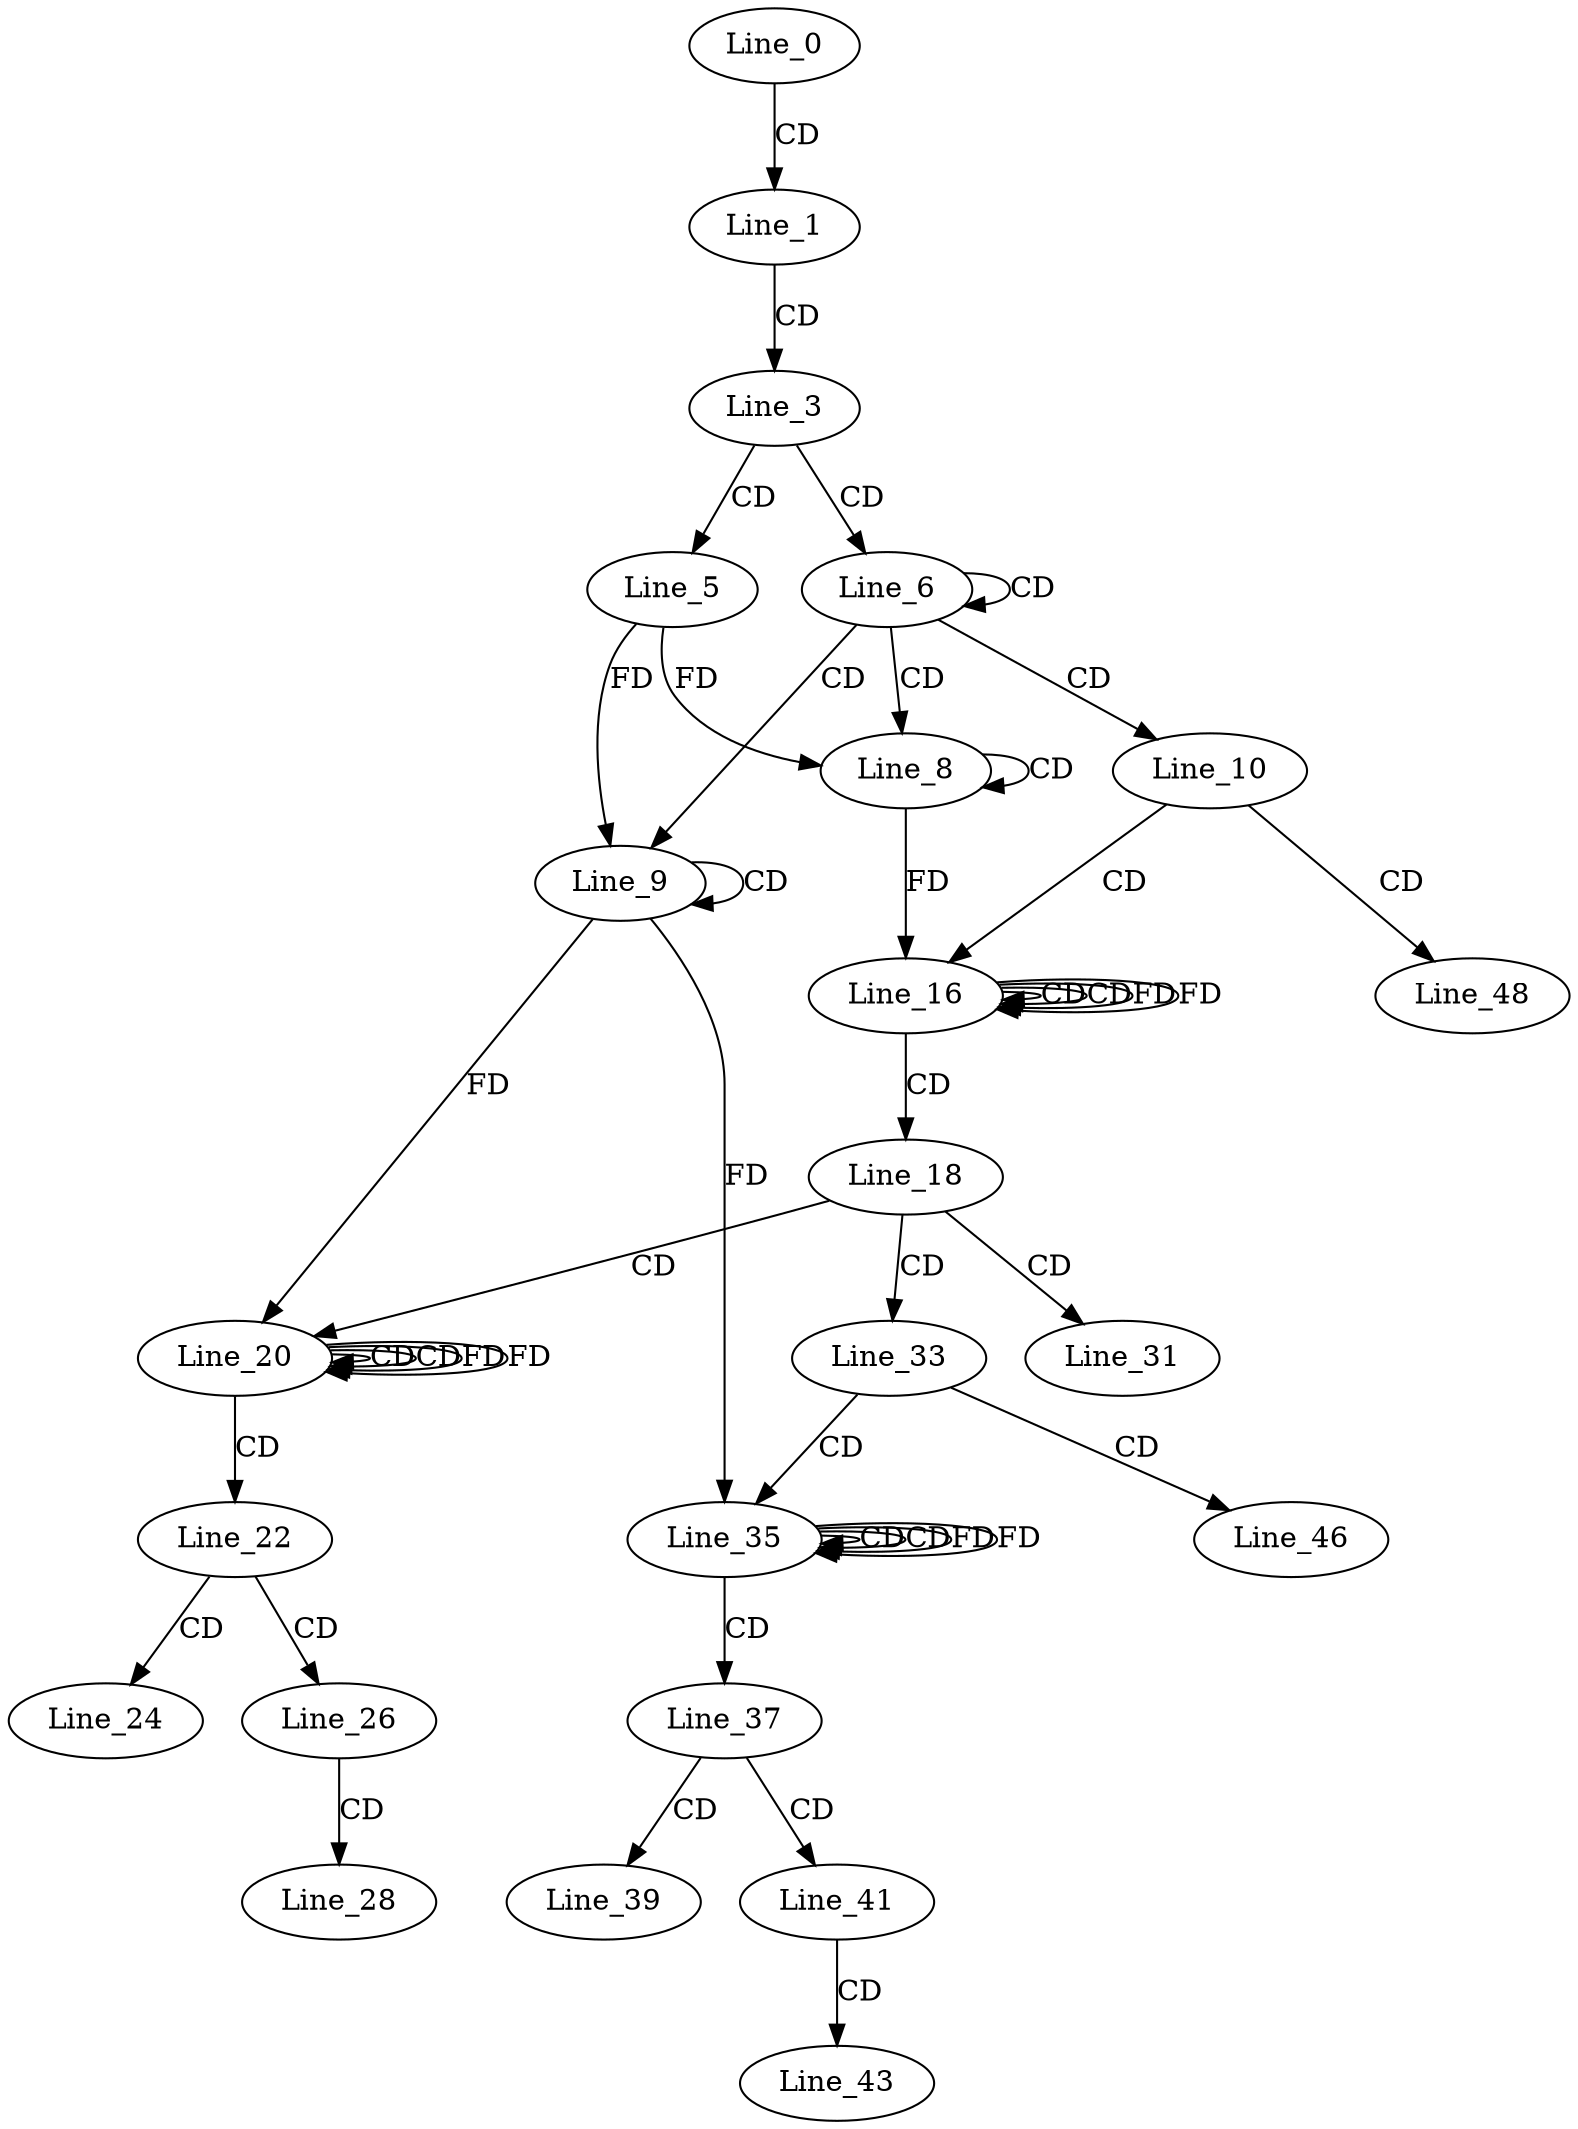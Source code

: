 digraph G {
  Line_0;
  Line_1;
  Line_3;
  Line_5;
  Line_6;
  Line_8;
  Line_8;
  Line_9;
  Line_9;
  Line_10;
  Line_16;
  Line_16;
  Line_16;
  Line_18;
  Line_20;
  Line_20;
  Line_20;
  Line_22;
  Line_24;
  Line_26;
  Line_28;
  Line_31;
  Line_33;
  Line_35;
  Line_35;
  Line_35;
  Line_37;
  Line_39;
  Line_41;
  Line_43;
  Line_46;
  Line_48;
  Line_0 -> Line_1 [ label="CD" ];
  Line_1 -> Line_3 [ label="CD" ];
  Line_3 -> Line_5 [ label="CD" ];
  Line_3 -> Line_6 [ label="CD" ];
  Line_6 -> Line_6 [ label="CD" ];
  Line_6 -> Line_8 [ label="CD" ];
  Line_8 -> Line_8 [ label="CD" ];
  Line_5 -> Line_8 [ label="FD" ];
  Line_6 -> Line_9 [ label="CD" ];
  Line_9 -> Line_9 [ label="CD" ];
  Line_5 -> Line_9 [ label="FD" ];
  Line_6 -> Line_10 [ label="CD" ];
  Line_10 -> Line_16 [ label="CD" ];
  Line_16 -> Line_16 [ label="CD" ];
  Line_8 -> Line_16 [ label="FD" ];
  Line_16 -> Line_16 [ label="CD" ];
  Line_16 -> Line_16 [ label="FD" ];
  Line_16 -> Line_18 [ label="CD" ];
  Line_18 -> Line_20 [ label="CD" ];
  Line_20 -> Line_20 [ label="CD" ];
  Line_9 -> Line_20 [ label="FD" ];
  Line_20 -> Line_20 [ label="CD" ];
  Line_20 -> Line_20 [ label="FD" ];
  Line_20 -> Line_22 [ label="CD" ];
  Line_22 -> Line_24 [ label="CD" ];
  Line_22 -> Line_26 [ label="CD" ];
  Line_26 -> Line_28 [ label="CD" ];
  Line_18 -> Line_31 [ label="CD" ];
  Line_18 -> Line_33 [ label="CD" ];
  Line_33 -> Line_35 [ label="CD" ];
  Line_35 -> Line_35 [ label="CD" ];
  Line_9 -> Line_35 [ label="FD" ];
  Line_35 -> Line_35 [ label="CD" ];
  Line_35 -> Line_35 [ label="FD" ];
  Line_35 -> Line_37 [ label="CD" ];
  Line_37 -> Line_39 [ label="CD" ];
  Line_37 -> Line_41 [ label="CD" ];
  Line_41 -> Line_43 [ label="CD" ];
  Line_33 -> Line_46 [ label="CD" ];
  Line_10 -> Line_48 [ label="CD" ];
  Line_16 -> Line_16 [ label="FD" ];
  Line_20 -> Line_20 [ label="FD" ];
  Line_35 -> Line_35 [ label="FD" ];
}

